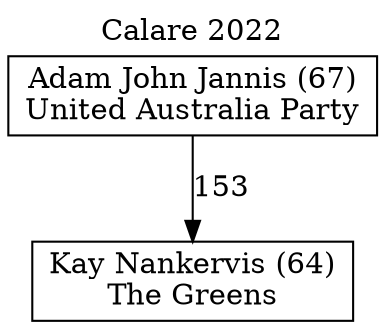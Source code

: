 // House preference flow
digraph "Kay Nankervis (64)_Calare_2022" {
	graph [label="Calare 2022" labelloc=t mclimit=10]
	node [shape=box]
	"Adam John Jannis (67)" [label="Adam John Jannis (67)
United Australia Party"]
	"Kay Nankervis (64)" [label="Kay Nankervis (64)
The Greens"]
	"Adam John Jannis (67)" -> "Kay Nankervis (64)" [label=153]
}
